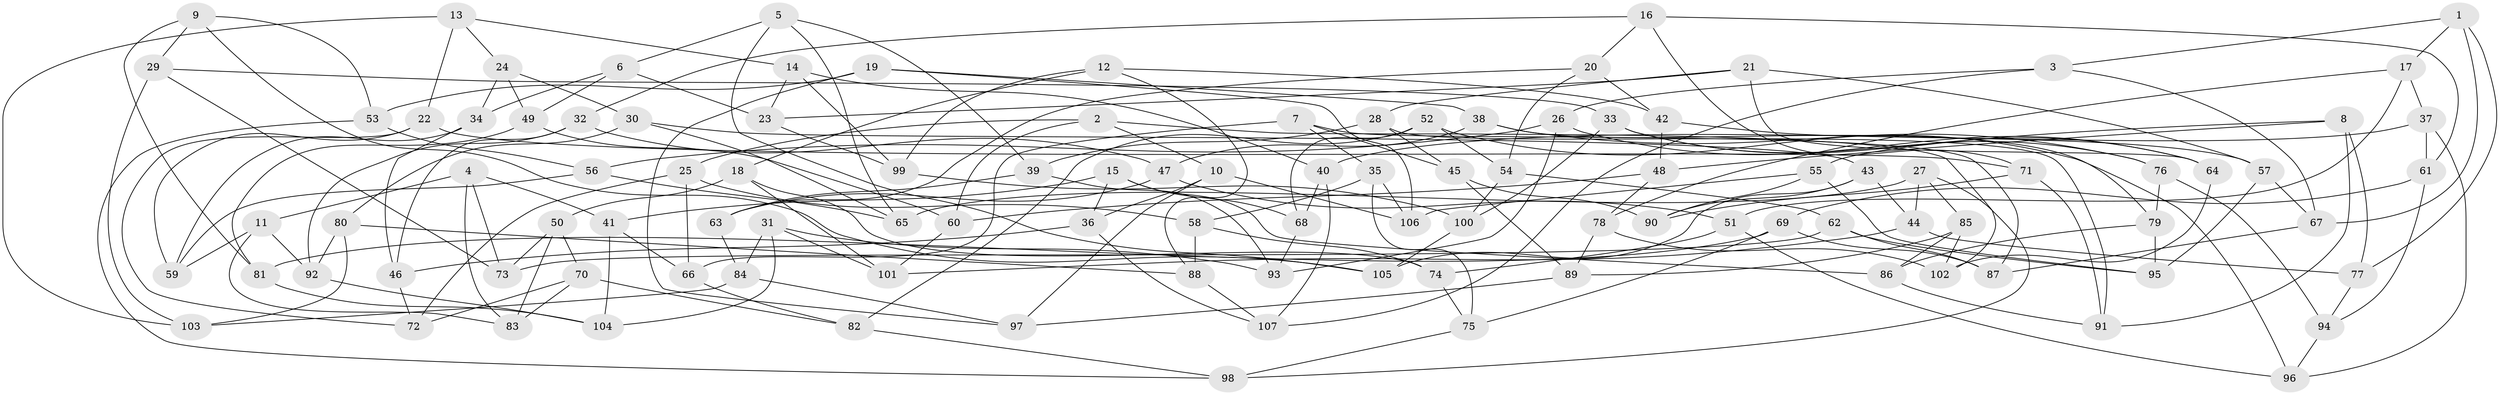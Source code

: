 // Generated by graph-tools (version 1.1) at 2025/50/03/09/25 03:50:50]
// undirected, 107 vertices, 214 edges
graph export_dot {
graph [start="1"]
  node [color=gray90,style=filled];
  1;
  2;
  3;
  4;
  5;
  6;
  7;
  8;
  9;
  10;
  11;
  12;
  13;
  14;
  15;
  16;
  17;
  18;
  19;
  20;
  21;
  22;
  23;
  24;
  25;
  26;
  27;
  28;
  29;
  30;
  31;
  32;
  33;
  34;
  35;
  36;
  37;
  38;
  39;
  40;
  41;
  42;
  43;
  44;
  45;
  46;
  47;
  48;
  49;
  50;
  51;
  52;
  53;
  54;
  55;
  56;
  57;
  58;
  59;
  60;
  61;
  62;
  63;
  64;
  65;
  66;
  67;
  68;
  69;
  70;
  71;
  72;
  73;
  74;
  75;
  76;
  77;
  78;
  79;
  80;
  81;
  82;
  83;
  84;
  85;
  86;
  87;
  88;
  89;
  90;
  91;
  92;
  93;
  94;
  95;
  96;
  97;
  98;
  99;
  100;
  101;
  102;
  103;
  104;
  105;
  106;
  107;
  1 -- 3;
  1 -- 77;
  1 -- 67;
  1 -- 17;
  2 -- 60;
  2 -- 25;
  2 -- 10;
  2 -- 102;
  3 -- 26;
  3 -- 67;
  3 -- 107;
  4 -- 41;
  4 -- 83;
  4 -- 73;
  4 -- 11;
  5 -- 65;
  5 -- 105;
  5 -- 39;
  5 -- 6;
  6 -- 34;
  6 -- 49;
  6 -- 23;
  7 -- 66;
  7 -- 45;
  7 -- 35;
  7 -- 87;
  8 -- 48;
  8 -- 55;
  8 -- 77;
  8 -- 91;
  9 -- 81;
  9 -- 105;
  9 -- 29;
  9 -- 53;
  10 -- 106;
  10 -- 97;
  10 -- 36;
  11 -- 83;
  11 -- 59;
  11 -- 92;
  12 -- 88;
  12 -- 42;
  12 -- 18;
  12 -- 99;
  13 -- 22;
  13 -- 14;
  13 -- 103;
  13 -- 24;
  14 -- 99;
  14 -- 23;
  14 -- 40;
  15 -- 86;
  15 -- 36;
  15 -- 41;
  15 -- 68;
  16 -- 71;
  16 -- 32;
  16 -- 61;
  16 -- 20;
  17 -- 37;
  17 -- 78;
  17 -- 51;
  18 -- 50;
  18 -- 74;
  18 -- 101;
  19 -- 53;
  19 -- 38;
  19 -- 97;
  19 -- 106;
  20 -- 63;
  20 -- 42;
  20 -- 54;
  21 -- 23;
  21 -- 28;
  21 -- 64;
  21 -- 57;
  22 -- 59;
  22 -- 71;
  22 -- 72;
  23 -- 99;
  24 -- 34;
  24 -- 49;
  24 -- 30;
  25 -- 66;
  25 -- 72;
  25 -- 58;
  26 -- 56;
  26 -- 93;
  26 -- 64;
  27 -- 85;
  27 -- 44;
  27 -- 65;
  27 -- 98;
  28 -- 39;
  28 -- 45;
  28 -- 91;
  29 -- 103;
  29 -- 73;
  29 -- 33;
  30 -- 65;
  30 -- 80;
  30 -- 43;
  31 -- 93;
  31 -- 101;
  31 -- 84;
  31 -- 104;
  32 -- 47;
  32 -- 92;
  32 -- 46;
  33 -- 76;
  33 -- 100;
  33 -- 64;
  34 -- 46;
  34 -- 59;
  35 -- 75;
  35 -- 58;
  35 -- 106;
  36 -- 46;
  36 -- 107;
  37 -- 96;
  37 -- 61;
  37 -- 40;
  38 -- 79;
  38 -- 47;
  38 -- 76;
  39 -- 93;
  39 -- 63;
  40 -- 107;
  40 -- 68;
  41 -- 66;
  41 -- 104;
  42 -- 48;
  42 -- 57;
  43 -- 105;
  43 -- 90;
  43 -- 44;
  44 -- 101;
  44 -- 77;
  45 -- 90;
  45 -- 89;
  46 -- 72;
  47 -- 51;
  47 -- 63;
  48 -- 78;
  48 -- 60;
  49 -- 81;
  49 -- 60;
  50 -- 70;
  50 -- 73;
  50 -- 83;
  51 -- 74;
  51 -- 96;
  52 -- 68;
  52 -- 96;
  52 -- 82;
  52 -- 54;
  53 -- 98;
  53 -- 56;
  54 -- 100;
  54 -- 62;
  55 -- 106;
  55 -- 95;
  55 -- 90;
  56 -- 65;
  56 -- 59;
  57 -- 67;
  57 -- 95;
  58 -- 74;
  58 -- 88;
  60 -- 101;
  61 -- 69;
  61 -- 94;
  62 -- 73;
  62 -- 95;
  62 -- 87;
  63 -- 84;
  64 -- 102;
  66 -- 82;
  67 -- 87;
  68 -- 93;
  69 -- 81;
  69 -- 75;
  69 -- 87;
  70 -- 82;
  70 -- 72;
  70 -- 83;
  71 -- 90;
  71 -- 91;
  74 -- 75;
  75 -- 98;
  76 -- 79;
  76 -- 94;
  77 -- 94;
  78 -- 89;
  78 -- 102;
  79 -- 95;
  79 -- 86;
  80 -- 103;
  80 -- 92;
  80 -- 88;
  81 -- 104;
  82 -- 98;
  84 -- 103;
  84 -- 97;
  85 -- 102;
  85 -- 86;
  85 -- 89;
  86 -- 91;
  88 -- 107;
  89 -- 97;
  92 -- 104;
  94 -- 96;
  99 -- 100;
  100 -- 105;
}
